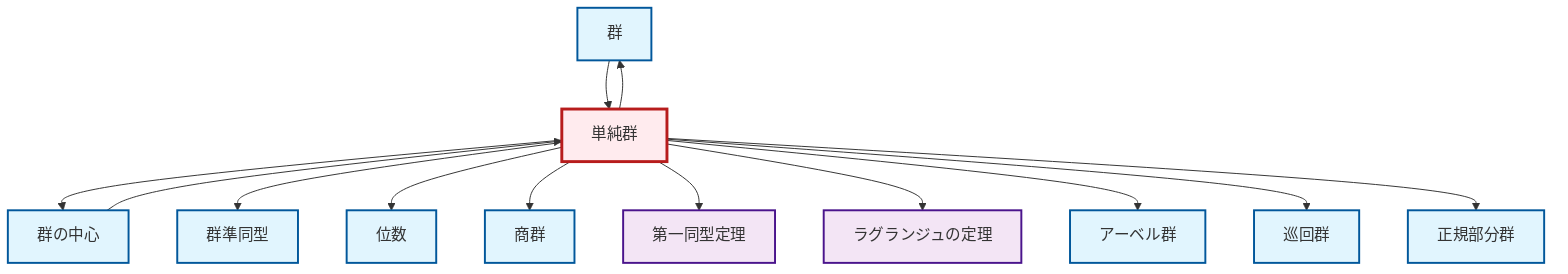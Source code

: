 graph TD
    classDef definition fill:#e1f5fe,stroke:#01579b,stroke-width:2px
    classDef theorem fill:#f3e5f5,stroke:#4a148c,stroke-width:2px
    classDef axiom fill:#fff3e0,stroke:#e65100,stroke-width:2px
    classDef example fill:#e8f5e9,stroke:#1b5e20,stroke-width:2px
    classDef current fill:#ffebee,stroke:#b71c1c,stroke-width:3px
    def-abelian-group["アーベル群"]:::definition
    def-cyclic-group["巡回群"]:::definition
    def-group["群"]:::definition
    def-order["位数"]:::definition
    def-normal-subgroup["正規部分群"]:::definition
    thm-lagrange["ラグランジュの定理"]:::theorem
    def-homomorphism["群準同型"]:::definition
    def-simple-group["単純群"]:::definition
    def-center-of-group["群の中心"]:::definition
    def-quotient-group["商群"]:::definition
    thm-first-isomorphism["第一同型定理"]:::theorem
    def-simple-group --> def-center-of-group
    def-simple-group --> def-homomorphism
    def-simple-group --> def-order
    def-simple-group --> def-quotient-group
    def-simple-group --> def-group
    def-simple-group --> thm-first-isomorphism
    def-simple-group --> thm-lagrange
    def-simple-group --> def-abelian-group
    def-group --> def-simple-group
    def-center-of-group --> def-simple-group
    def-simple-group --> def-cyclic-group
    def-simple-group --> def-normal-subgroup
    class def-simple-group current